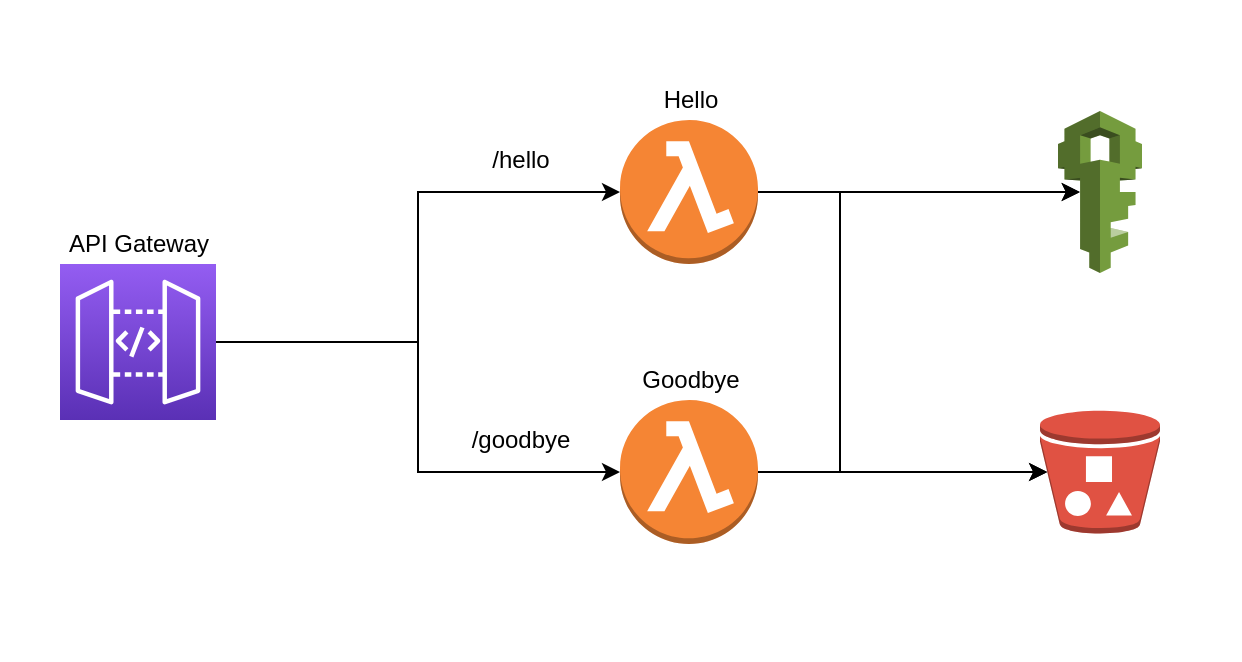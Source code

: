 <mxfile version="18.1.3" type="device"><diagram id="XNCjAOvjhEco_E70nSt9" name="Page-1"><mxGraphModel dx="981" dy="538" grid="1" gridSize="10" guides="1" tooltips="1" connect="1" arrows="1" fold="1" page="1" pageScale="1" pageWidth="850" pageHeight="1100" math="0" shadow="0"><root><mxCell id="0"/><mxCell id="1" parent="0"/><mxCell id="J1hYBiDq6TZlGFo-SkQY-18" value="" style="rounded=0;whiteSpace=wrap;html=1;strokeColor=none;" vertex="1" parent="1"><mxGeometry x="60" y="240" width="620" height="330" as="geometry"/></mxCell><mxCell id="J1hYBiDq6TZlGFo-SkQY-13" style="edgeStyle=orthogonalEdgeStyle;rounded=0;orthogonalLoop=1;jettySize=auto;html=1;entryX=0.06;entryY=0.5;entryDx=0;entryDy=0;entryPerimeter=0;" edge="1" parent="1" source="J1hYBiDq6TZlGFo-SkQY-1" target="J1hYBiDq6TZlGFo-SkQY-10"><mxGeometry relative="1" as="geometry"><Array as="points"><mxPoint x="480" y="336"/><mxPoint x="480" y="476"/></Array></mxGeometry></mxCell><mxCell id="J1hYBiDq6TZlGFo-SkQY-15" style="edgeStyle=orthogonalEdgeStyle;rounded=0;orthogonalLoop=1;jettySize=auto;html=1;entryX=0.26;entryY=0.5;entryDx=0;entryDy=0;entryPerimeter=0;" edge="1" parent="1" source="J1hYBiDq6TZlGFo-SkQY-1" target="J1hYBiDq6TZlGFo-SkQY-14"><mxGeometry relative="1" as="geometry"/></mxCell><mxCell id="J1hYBiDq6TZlGFo-SkQY-1" value="" style="outlineConnect=0;dashed=0;verticalLabelPosition=bottom;verticalAlign=top;align=center;html=1;shape=mxgraph.aws3.lambda_function;fillColor=#F58534;gradientColor=none;" vertex="1" parent="1"><mxGeometry x="370" y="300" width="69" height="72" as="geometry"/></mxCell><mxCell id="J1hYBiDq6TZlGFo-SkQY-12" style="edgeStyle=orthogonalEdgeStyle;rounded=0;orthogonalLoop=1;jettySize=auto;html=1;entryX=0.06;entryY=0.5;entryDx=0;entryDy=0;entryPerimeter=0;" edge="1" parent="1" source="J1hYBiDq6TZlGFo-SkQY-2" target="J1hYBiDq6TZlGFo-SkQY-10"><mxGeometry relative="1" as="geometry"/></mxCell><mxCell id="J1hYBiDq6TZlGFo-SkQY-16" style="edgeStyle=orthogonalEdgeStyle;rounded=0;orthogonalLoop=1;jettySize=auto;html=1;entryX=0.26;entryY=0.5;entryDx=0;entryDy=0;entryPerimeter=0;" edge="1" parent="1" source="J1hYBiDq6TZlGFo-SkQY-2" target="J1hYBiDq6TZlGFo-SkQY-14"><mxGeometry relative="1" as="geometry"><Array as="points"><mxPoint x="480" y="476"/><mxPoint x="480" y="336"/></Array></mxGeometry></mxCell><mxCell id="J1hYBiDq6TZlGFo-SkQY-2" value="" style="outlineConnect=0;dashed=0;verticalLabelPosition=bottom;verticalAlign=top;align=center;html=1;shape=mxgraph.aws3.lambda_function;fillColor=#F58534;gradientColor=none;" vertex="1" parent="1"><mxGeometry x="370" y="440" width="69" height="72" as="geometry"/></mxCell><mxCell id="J1hYBiDq6TZlGFo-SkQY-3" value="Hello" style="text;html=1;align=center;verticalAlign=middle;resizable=0;points=[];autosize=1;strokeColor=none;fillColor=none;" vertex="1" parent="1"><mxGeometry x="385" y="280" width="40" height="20" as="geometry"/></mxCell><mxCell id="J1hYBiDq6TZlGFo-SkQY-4" value="Goodbye" style="text;html=1;align=center;verticalAlign=middle;resizable=0;points=[];autosize=1;strokeColor=none;fillColor=none;" vertex="1" parent="1"><mxGeometry x="374.5" y="420" width="60" height="20" as="geometry"/></mxCell><mxCell id="J1hYBiDq6TZlGFo-SkQY-6" style="edgeStyle=orthogonalEdgeStyle;rounded=0;orthogonalLoop=1;jettySize=auto;html=1;entryX=0;entryY=0.5;entryDx=0;entryDy=0;entryPerimeter=0;" edge="1" parent="1" source="J1hYBiDq6TZlGFo-SkQY-5" target="J1hYBiDq6TZlGFo-SkQY-2"><mxGeometry relative="1" as="geometry"/></mxCell><mxCell id="J1hYBiDq6TZlGFo-SkQY-7" style="edgeStyle=orthogonalEdgeStyle;rounded=0;orthogonalLoop=1;jettySize=auto;html=1;" edge="1" parent="1" source="J1hYBiDq6TZlGFo-SkQY-5" target="J1hYBiDq6TZlGFo-SkQY-1"><mxGeometry relative="1" as="geometry"/></mxCell><mxCell id="J1hYBiDq6TZlGFo-SkQY-5" value="" style="sketch=0;points=[[0,0,0],[0.25,0,0],[0.5,0,0],[0.75,0,0],[1,0,0],[0,1,0],[0.25,1,0],[0.5,1,0],[0.75,1,0],[1,1,0],[0,0.25,0],[0,0.5,0],[0,0.75,0],[1,0.25,0],[1,0.5,0],[1,0.75,0]];outlineConnect=0;fontColor=#232F3E;gradientColor=#945DF2;gradientDirection=north;fillColor=#5A30B5;strokeColor=#ffffff;dashed=0;verticalLabelPosition=bottom;verticalAlign=top;align=center;html=1;fontSize=12;fontStyle=0;aspect=fixed;shape=mxgraph.aws4.resourceIcon;resIcon=mxgraph.aws4.api_gateway;" vertex="1" parent="1"><mxGeometry x="90" y="372" width="78" height="78" as="geometry"/></mxCell><mxCell id="J1hYBiDq6TZlGFo-SkQY-8" value="/hello" style="text;html=1;align=center;verticalAlign=middle;resizable=0;points=[];autosize=1;strokeColor=none;fillColor=none;" vertex="1" parent="1"><mxGeometry x="295" y="310" width="50" height="20" as="geometry"/></mxCell><mxCell id="J1hYBiDq6TZlGFo-SkQY-9" value="/goodbye" style="text;html=1;align=center;verticalAlign=middle;resizable=0;points=[];autosize=1;strokeColor=none;fillColor=none;" vertex="1" parent="1"><mxGeometry x="285" y="450" width="70" height="20" as="geometry"/></mxCell><mxCell id="J1hYBiDq6TZlGFo-SkQY-10" value="" style="outlineConnect=0;dashed=0;verticalLabelPosition=bottom;verticalAlign=top;align=center;html=1;shape=mxgraph.aws3.bucket_with_objects;fillColor=#E05243;gradientColor=none;" vertex="1" parent="1"><mxGeometry x="580" y="445.25" width="60" height="61.5" as="geometry"/></mxCell><mxCell id="J1hYBiDq6TZlGFo-SkQY-14" value="" style="outlineConnect=0;dashed=0;verticalLabelPosition=bottom;verticalAlign=top;align=center;html=1;shape=mxgraph.aws3.iam;fillColor=#759C3E;gradientColor=none;" vertex="1" parent="1"><mxGeometry x="589" y="295.5" width="42" height="81" as="geometry"/></mxCell><mxCell id="J1hYBiDq6TZlGFo-SkQY-17" value="API Gateway" style="text;html=1;align=center;verticalAlign=middle;resizable=0;points=[];autosize=1;strokeColor=none;fillColor=none;" vertex="1" parent="1"><mxGeometry x="89" y="352" width="80" height="20" as="geometry"/></mxCell></root></mxGraphModel></diagram></mxfile>